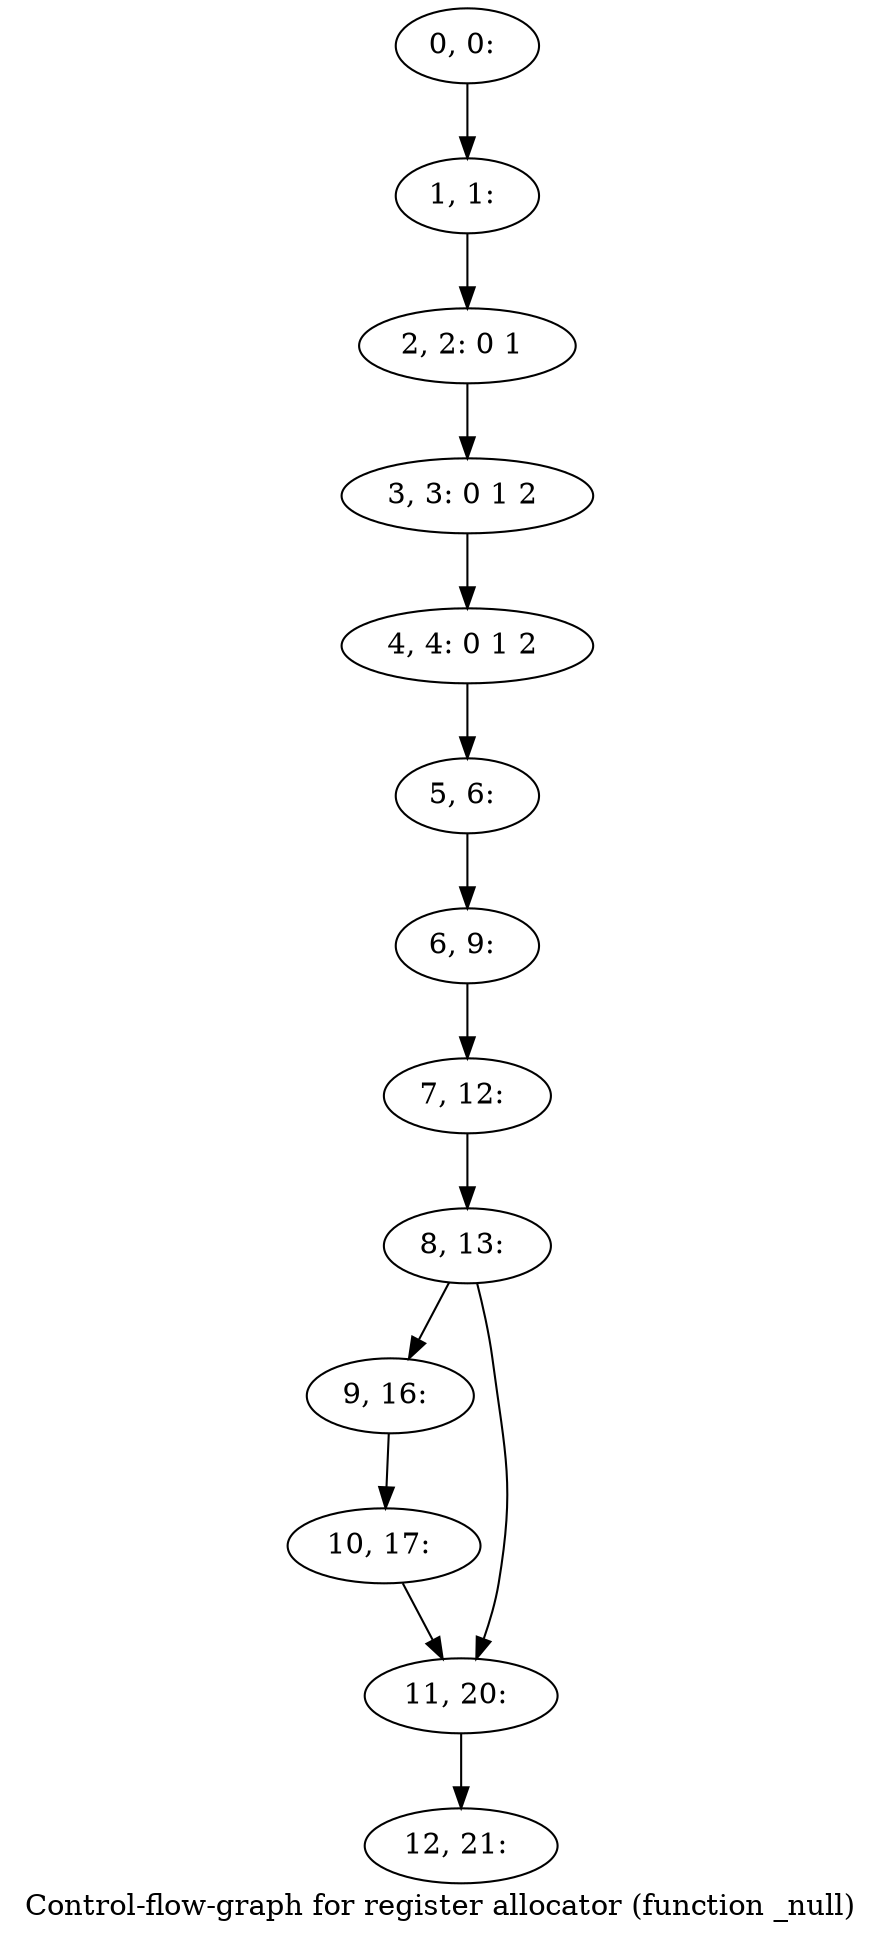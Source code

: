 digraph G {
graph [label="Control-flow-graph for register allocator (function _null)"]
0[label="0, 0: "];
1[label="1, 1: "];
2[label="2, 2: 0 1 "];
3[label="3, 3: 0 1 2 "];
4[label="4, 4: 0 1 2 "];
5[label="5, 6: "];
6[label="6, 9: "];
7[label="7, 12: "];
8[label="8, 13: "];
9[label="9, 16: "];
10[label="10, 17: "];
11[label="11, 20: "];
12[label="12, 21: "];
0->1 ;
1->2 ;
2->3 ;
3->4 ;
4->5 ;
5->6 ;
6->7 ;
7->8 ;
8->9 ;
8->11 ;
9->10 ;
10->11 ;
11->12 ;
}
